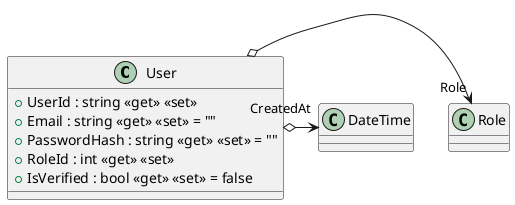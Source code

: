 @startuml
class User {
    + UserId : string <<get>> <<set>>
    + Email : string <<get>> <<set>> = ""
    + PasswordHash : string <<get>> <<set>> = ""
    + RoleId : int <<get>> <<set>>
    + IsVerified : bool <<get>> <<set>> = false
}
User o-> "Role" Role
User o-> "CreatedAt" DateTime
@enduml
